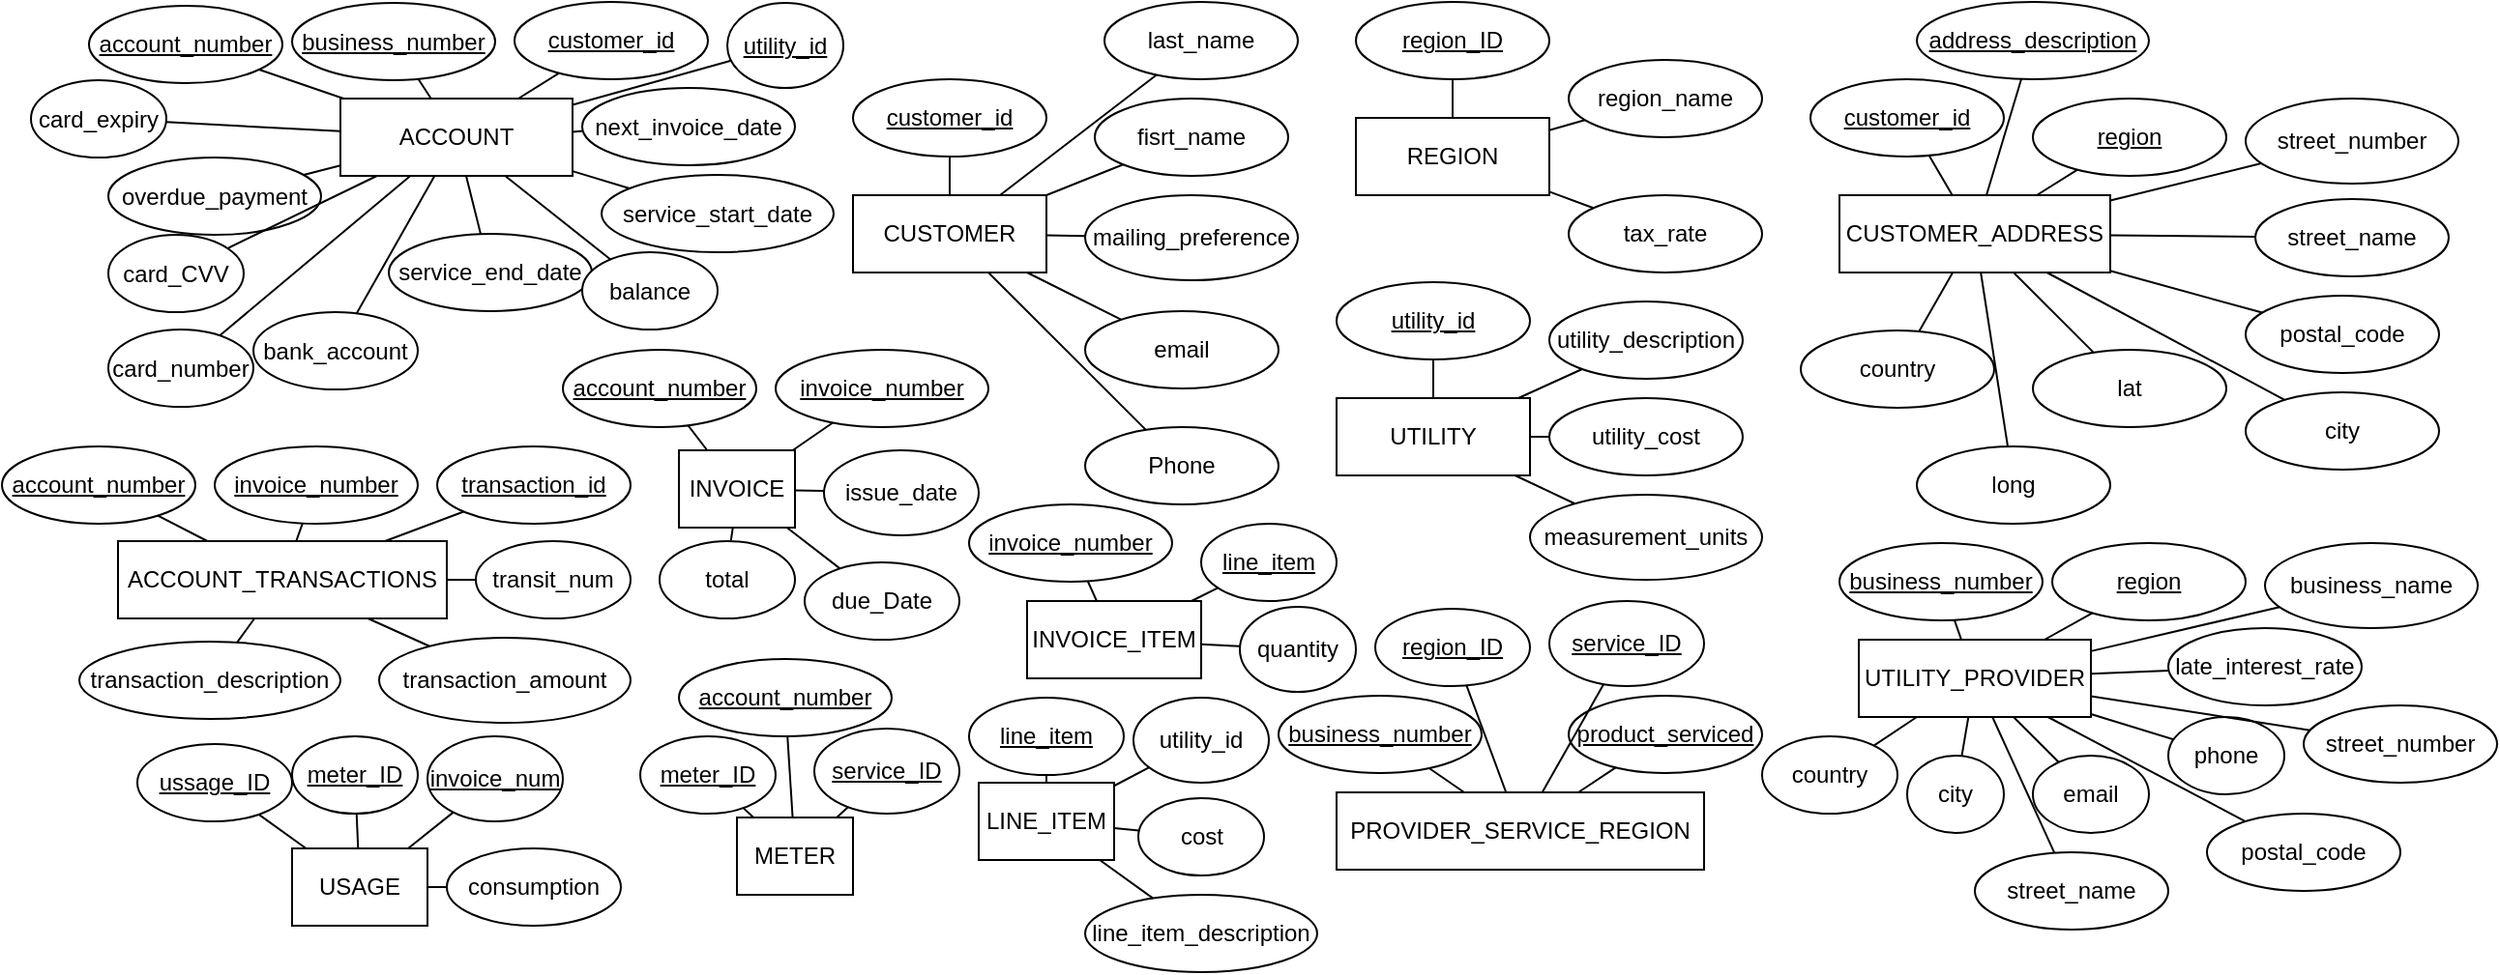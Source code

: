 <mxfile version="21.1.2" type="onedrive">
  <diagram id="R2lEEEUBdFMjLlhIrx00" name="Page-1">
    <mxGraphModel dx="1900" dy="541" grid="1" gridSize="10" guides="1" tooltips="1" connect="1" arrows="1" fold="1" page="1" pageScale="1" pageWidth="850" pageHeight="1100" math="0" shadow="0" extFonts="Permanent Marker^https://fonts.googleapis.com/css?family=Permanent+Marker">
      <root>
        <mxCell id="0" />
        <mxCell id="1" parent="0" />
        <mxCell id="JqbuL05PXMQ_Z3cH12x4-103" value="" style="group" vertex="1" connectable="0" parent="1">
          <mxGeometry x="250" y="145" width="220" height="154" as="geometry" />
        </mxCell>
        <mxCell id="JqbuL05PXMQ_Z3cH12x4-64" value="UTILITY" style="whiteSpace=wrap;html=1;align=center;" vertex="1" parent="JqbuL05PXMQ_Z3cH12x4-103">
          <mxGeometry y="60" width="100" height="40" as="geometry" />
        </mxCell>
        <mxCell id="JqbuL05PXMQ_Z3cH12x4-65" value="utility_cost" style="ellipse;whiteSpace=wrap;html=1;align=center;" vertex="1" parent="JqbuL05PXMQ_Z3cH12x4-103">
          <mxGeometry x="110" y="60" width="100" height="40" as="geometry" />
        </mxCell>
        <mxCell id="JqbuL05PXMQ_Z3cH12x4-66" value="utility_id" style="ellipse;whiteSpace=wrap;html=1;align=center;fontStyle=4;" vertex="1" parent="JqbuL05PXMQ_Z3cH12x4-103">
          <mxGeometry width="100" height="40" as="geometry" />
        </mxCell>
        <mxCell id="JqbuL05PXMQ_Z3cH12x4-67" value="" style="endArrow=none;html=1;rounded=0;" edge="1" parent="JqbuL05PXMQ_Z3cH12x4-103" source="JqbuL05PXMQ_Z3cH12x4-65" target="JqbuL05PXMQ_Z3cH12x4-64">
          <mxGeometry relative="1" as="geometry">
            <mxPoint x="250" y="310" as="sourcePoint" />
            <mxPoint x="410" y="310" as="targetPoint" />
          </mxGeometry>
        </mxCell>
        <mxCell id="JqbuL05PXMQ_Z3cH12x4-68" value="" style="endArrow=none;html=1;rounded=0;" edge="1" parent="JqbuL05PXMQ_Z3cH12x4-103" source="JqbuL05PXMQ_Z3cH12x4-64" target="JqbuL05PXMQ_Z3cH12x4-66">
          <mxGeometry relative="1" as="geometry">
            <mxPoint x="360" y="340" as="sourcePoint" />
            <mxPoint x="520" y="340" as="targetPoint" />
          </mxGeometry>
        </mxCell>
        <mxCell id="JqbuL05PXMQ_Z3cH12x4-69" value="utility_description" style="ellipse;whiteSpace=wrap;html=1;align=center;" vertex="1" parent="JqbuL05PXMQ_Z3cH12x4-103">
          <mxGeometry x="110" y="10" width="100" height="40" as="geometry" />
        </mxCell>
        <mxCell id="JqbuL05PXMQ_Z3cH12x4-70" value="measurement_units" style="ellipse;whiteSpace=wrap;html=1;align=center;" vertex="1" parent="JqbuL05PXMQ_Z3cH12x4-103">
          <mxGeometry x="100" y="110" width="120" height="44" as="geometry" />
        </mxCell>
        <mxCell id="JqbuL05PXMQ_Z3cH12x4-73" value="" style="endArrow=none;html=1;rounded=0;" edge="1" parent="JqbuL05PXMQ_Z3cH12x4-103" source="JqbuL05PXMQ_Z3cH12x4-64" target="JqbuL05PXMQ_Z3cH12x4-70">
          <mxGeometry width="50" height="50" relative="1" as="geometry">
            <mxPoint x="420" y="370" as="sourcePoint" />
            <mxPoint x="470" y="320" as="targetPoint" />
          </mxGeometry>
        </mxCell>
        <mxCell id="JqbuL05PXMQ_Z3cH12x4-74" value="" style="endArrow=none;html=1;rounded=0;" edge="1" parent="JqbuL05PXMQ_Z3cH12x4-103" source="JqbuL05PXMQ_Z3cH12x4-69" target="JqbuL05PXMQ_Z3cH12x4-64">
          <mxGeometry width="50" height="50" relative="1" as="geometry">
            <mxPoint x="420" y="370" as="sourcePoint" />
            <mxPoint x="470" y="320" as="targetPoint" />
          </mxGeometry>
        </mxCell>
        <mxCell id="JqbuL05PXMQ_Z3cH12x4-104" value="" style="group" vertex="1" connectable="0" parent="1">
          <mxGeometry x="260" width="210" height="140" as="geometry" />
        </mxCell>
        <mxCell id="JqbuL05PXMQ_Z3cH12x4-8" value="REGION" style="whiteSpace=wrap;html=1;align=center;" vertex="1" parent="JqbuL05PXMQ_Z3cH12x4-104">
          <mxGeometry y="60" width="100" height="40" as="geometry" />
        </mxCell>
        <mxCell id="JqbuL05PXMQ_Z3cH12x4-9" value="tax_rate" style="ellipse;whiteSpace=wrap;html=1;align=center;" vertex="1" parent="JqbuL05PXMQ_Z3cH12x4-104">
          <mxGeometry x="110" y="100" width="100" height="40" as="geometry" />
        </mxCell>
        <mxCell id="JqbuL05PXMQ_Z3cH12x4-10" value="region_ID" style="ellipse;whiteSpace=wrap;html=1;align=center;fontStyle=4;" vertex="1" parent="JqbuL05PXMQ_Z3cH12x4-104">
          <mxGeometry width="100" height="40" as="geometry" />
        </mxCell>
        <mxCell id="JqbuL05PXMQ_Z3cH12x4-11" value="" style="endArrow=none;html=1;rounded=0;" edge="1" parent="JqbuL05PXMQ_Z3cH12x4-104" source="JqbuL05PXMQ_Z3cH12x4-9" target="JqbuL05PXMQ_Z3cH12x4-8">
          <mxGeometry relative="1" as="geometry">
            <mxPoint x="250" y="310" as="sourcePoint" />
            <mxPoint x="410" y="310" as="targetPoint" />
          </mxGeometry>
        </mxCell>
        <mxCell id="JqbuL05PXMQ_Z3cH12x4-12" value="" style="endArrow=none;html=1;rounded=0;" edge="1" parent="JqbuL05PXMQ_Z3cH12x4-104" source="JqbuL05PXMQ_Z3cH12x4-8" target="JqbuL05PXMQ_Z3cH12x4-10">
          <mxGeometry relative="1" as="geometry">
            <mxPoint x="360" y="340" as="sourcePoint" />
            <mxPoint x="520" y="340" as="targetPoint" />
          </mxGeometry>
        </mxCell>
        <mxCell id="JqbuL05PXMQ_Z3cH12x4-13" value="region_name" style="ellipse;whiteSpace=wrap;html=1;align=center;" vertex="1" parent="JqbuL05PXMQ_Z3cH12x4-104">
          <mxGeometry x="110" y="30" width="100" height="40" as="geometry" />
        </mxCell>
        <mxCell id="JqbuL05PXMQ_Z3cH12x4-18" value="" style="endArrow=none;html=1;rounded=0;" edge="1" parent="JqbuL05PXMQ_Z3cH12x4-104" source="JqbuL05PXMQ_Z3cH12x4-13" target="JqbuL05PXMQ_Z3cH12x4-8">
          <mxGeometry width="50" height="50" relative="1" as="geometry">
            <mxPoint x="420" y="370" as="sourcePoint" />
            <mxPoint x="470" y="320" as="targetPoint" />
          </mxGeometry>
        </mxCell>
        <mxCell id="JqbuL05PXMQ_Z3cH12x4-105" value="" style="group" vertex="1" connectable="0" parent="1">
          <mxGeometry width="230" height="260" as="geometry" />
        </mxCell>
        <mxCell id="LRWGIAvw0TN2qnnzZ5tC-14" value="CUSTOMER" style="whiteSpace=wrap;html=1;align=center;" parent="JqbuL05PXMQ_Z3cH12x4-105" vertex="1">
          <mxGeometry y="100" width="100" height="40" as="geometry" />
        </mxCell>
        <mxCell id="LRWGIAvw0TN2qnnzZ5tC-15" value="fisrt_name" style="ellipse;whiteSpace=wrap;html=1;align=center;" parent="JqbuL05PXMQ_Z3cH12x4-105" vertex="1">
          <mxGeometry x="125" y="50" width="100" height="40" as="geometry" />
        </mxCell>
        <mxCell id="LRWGIAvw0TN2qnnzZ5tC-16" value="customer_id" style="ellipse;whiteSpace=wrap;html=1;align=center;fontStyle=4;" parent="JqbuL05PXMQ_Z3cH12x4-105" vertex="1">
          <mxGeometry y="40" width="100" height="40" as="geometry" />
        </mxCell>
        <mxCell id="LRWGIAvw0TN2qnnzZ5tC-19" value="" style="endArrow=none;html=1;rounded=0;" parent="JqbuL05PXMQ_Z3cH12x4-105" source="LRWGIAvw0TN2qnnzZ5tC-15" target="LRWGIAvw0TN2qnnzZ5tC-14" edge="1">
          <mxGeometry relative="1" as="geometry">
            <mxPoint x="250" y="350" as="sourcePoint" />
            <mxPoint x="410" y="350" as="targetPoint" />
          </mxGeometry>
        </mxCell>
        <mxCell id="LRWGIAvw0TN2qnnzZ5tC-20" value="" style="endArrow=none;html=1;rounded=0;" parent="JqbuL05PXMQ_Z3cH12x4-105" source="LRWGIAvw0TN2qnnzZ5tC-14" target="LRWGIAvw0TN2qnnzZ5tC-16" edge="1">
          <mxGeometry relative="1" as="geometry">
            <mxPoint x="360" y="380" as="sourcePoint" />
            <mxPoint x="520" y="380" as="targetPoint" />
          </mxGeometry>
        </mxCell>
        <mxCell id="FhzsHL18WRju97fQ7zVv-1" value="last_name" style="ellipse;whiteSpace=wrap;html=1;align=center;" parent="JqbuL05PXMQ_Z3cH12x4-105" vertex="1">
          <mxGeometry x="130" width="100" height="40" as="geometry" />
        </mxCell>
        <mxCell id="JqbuL05PXMQ_Z3cH12x4-1" value="mailing_preference" style="ellipse;whiteSpace=wrap;html=1;align=center;" vertex="1" parent="JqbuL05PXMQ_Z3cH12x4-105">
          <mxGeometry x="120" y="100" width="110" height="44" as="geometry" />
        </mxCell>
        <mxCell id="JqbuL05PXMQ_Z3cH12x4-2" value="email" style="ellipse;whiteSpace=wrap;html=1;align=center;" vertex="1" parent="JqbuL05PXMQ_Z3cH12x4-105">
          <mxGeometry x="120" y="160" width="100" height="40" as="geometry" />
        </mxCell>
        <mxCell id="JqbuL05PXMQ_Z3cH12x4-3" value="Phone" style="ellipse;whiteSpace=wrap;html=1;align=center;" vertex="1" parent="JqbuL05PXMQ_Z3cH12x4-105">
          <mxGeometry x="120" y="220" width="100" height="40" as="geometry" />
        </mxCell>
        <mxCell id="JqbuL05PXMQ_Z3cH12x4-4" value="" style="endArrow=none;html=1;rounded=0;" edge="1" parent="JqbuL05PXMQ_Z3cH12x4-105" source="LRWGIAvw0TN2qnnzZ5tC-14" target="JqbuL05PXMQ_Z3cH12x4-1">
          <mxGeometry width="50" height="50" relative="1" as="geometry">
            <mxPoint x="420" y="410" as="sourcePoint" />
            <mxPoint x="470" y="360" as="targetPoint" />
          </mxGeometry>
        </mxCell>
        <mxCell id="JqbuL05PXMQ_Z3cH12x4-5" value="" style="endArrow=none;html=1;rounded=0;" edge="1" parent="JqbuL05PXMQ_Z3cH12x4-105" source="FhzsHL18WRju97fQ7zVv-1" target="LRWGIAvw0TN2qnnzZ5tC-14">
          <mxGeometry width="50" height="50" relative="1" as="geometry">
            <mxPoint x="420" y="410" as="sourcePoint" />
            <mxPoint x="470" y="360" as="targetPoint" />
          </mxGeometry>
        </mxCell>
        <mxCell id="JqbuL05PXMQ_Z3cH12x4-6" value="" style="endArrow=none;html=1;rounded=0;" edge="1" parent="JqbuL05PXMQ_Z3cH12x4-105" source="LRWGIAvw0TN2qnnzZ5tC-14" target="JqbuL05PXMQ_Z3cH12x4-2">
          <mxGeometry width="50" height="50" relative="1" as="geometry">
            <mxPoint x="420" y="410" as="sourcePoint" />
            <mxPoint x="470" y="360" as="targetPoint" />
          </mxGeometry>
        </mxCell>
        <mxCell id="JqbuL05PXMQ_Z3cH12x4-7" value="" style="endArrow=none;html=1;rounded=0;" edge="1" parent="JqbuL05PXMQ_Z3cH12x4-105" source="JqbuL05PXMQ_Z3cH12x4-3" target="LRWGIAvw0TN2qnnzZ5tC-14">
          <mxGeometry width="50" height="50" relative="1" as="geometry">
            <mxPoint x="420" y="410" as="sourcePoint" />
            <mxPoint x="470" y="360" as="targetPoint" />
          </mxGeometry>
        </mxCell>
        <mxCell id="JqbuL05PXMQ_Z3cH12x4-106" value="" style="group" vertex="1" connectable="0" parent="1">
          <mxGeometry x="490" width="340" height="270" as="geometry" />
        </mxCell>
        <mxCell id="JqbuL05PXMQ_Z3cH12x4-21" value="CUSTOMER_ADDRESS" style="whiteSpace=wrap;html=1;align=center;" vertex="1" parent="JqbuL05PXMQ_Z3cH12x4-106">
          <mxGeometry x="20" y="100" width="140" height="40" as="geometry" />
        </mxCell>
        <mxCell id="JqbuL05PXMQ_Z3cH12x4-22" value="&lt;u&gt;region&lt;/u&gt;" style="ellipse;whiteSpace=wrap;html=1;align=center;" vertex="1" parent="JqbuL05PXMQ_Z3cH12x4-106">
          <mxGeometry x="120" y="50" width="100" height="40" as="geometry" />
        </mxCell>
        <mxCell id="JqbuL05PXMQ_Z3cH12x4-23" value="customer_id" style="ellipse;whiteSpace=wrap;html=1;align=center;fontStyle=4;" vertex="1" parent="JqbuL05PXMQ_Z3cH12x4-106">
          <mxGeometry x="5" y="40" width="100" height="40" as="geometry" />
        </mxCell>
        <mxCell id="JqbuL05PXMQ_Z3cH12x4-24" value="" style="endArrow=none;html=1;rounded=0;" edge="1" parent="JqbuL05PXMQ_Z3cH12x4-106" source="JqbuL05PXMQ_Z3cH12x4-22" target="JqbuL05PXMQ_Z3cH12x4-21">
          <mxGeometry relative="1" as="geometry">
            <mxPoint x="270" y="350" as="sourcePoint" />
            <mxPoint x="430" y="350" as="targetPoint" />
          </mxGeometry>
        </mxCell>
        <mxCell id="JqbuL05PXMQ_Z3cH12x4-25" value="" style="endArrow=none;html=1;rounded=0;" edge="1" parent="JqbuL05PXMQ_Z3cH12x4-106" source="JqbuL05PXMQ_Z3cH12x4-21" target="JqbuL05PXMQ_Z3cH12x4-23">
          <mxGeometry relative="1" as="geometry">
            <mxPoint x="380" y="380" as="sourcePoint" />
            <mxPoint x="540" y="380" as="targetPoint" />
          </mxGeometry>
        </mxCell>
        <mxCell id="JqbuL05PXMQ_Z3cH12x4-26" value="&lt;u&gt;address_description&lt;/u&gt;" style="ellipse;whiteSpace=wrap;html=1;align=center;" vertex="1" parent="JqbuL05PXMQ_Z3cH12x4-106">
          <mxGeometry x="60" width="120" height="40" as="geometry" />
        </mxCell>
        <mxCell id="JqbuL05PXMQ_Z3cH12x4-27" value="street_number" style="ellipse;whiteSpace=wrap;html=1;align=center;" vertex="1" parent="JqbuL05PXMQ_Z3cH12x4-106">
          <mxGeometry x="230" y="50" width="110" height="44" as="geometry" />
        </mxCell>
        <mxCell id="JqbuL05PXMQ_Z3cH12x4-28" value="street_name" style="ellipse;whiteSpace=wrap;html=1;align=center;" vertex="1" parent="JqbuL05PXMQ_Z3cH12x4-106">
          <mxGeometry x="235" y="102" width="100" height="40" as="geometry" />
        </mxCell>
        <mxCell id="JqbuL05PXMQ_Z3cH12x4-29" value="postal_code" style="ellipse;whiteSpace=wrap;html=1;align=center;" vertex="1" parent="JqbuL05PXMQ_Z3cH12x4-106">
          <mxGeometry x="230" y="152" width="100" height="40" as="geometry" />
        </mxCell>
        <mxCell id="JqbuL05PXMQ_Z3cH12x4-30" value="" style="endArrow=none;html=1;rounded=0;" edge="1" parent="JqbuL05PXMQ_Z3cH12x4-106" source="JqbuL05PXMQ_Z3cH12x4-21" target="JqbuL05PXMQ_Z3cH12x4-27">
          <mxGeometry width="50" height="50" relative="1" as="geometry">
            <mxPoint x="440" y="410" as="sourcePoint" />
            <mxPoint x="490" y="360" as="targetPoint" />
          </mxGeometry>
        </mxCell>
        <mxCell id="JqbuL05PXMQ_Z3cH12x4-31" value="" style="endArrow=none;html=1;rounded=0;" edge="1" parent="JqbuL05PXMQ_Z3cH12x4-106" source="JqbuL05PXMQ_Z3cH12x4-26" target="JqbuL05PXMQ_Z3cH12x4-21">
          <mxGeometry width="50" height="50" relative="1" as="geometry">
            <mxPoint x="440" y="410" as="sourcePoint" />
            <mxPoint x="490" y="360" as="targetPoint" />
          </mxGeometry>
        </mxCell>
        <mxCell id="JqbuL05PXMQ_Z3cH12x4-32" value="" style="endArrow=none;html=1;rounded=0;" edge="1" parent="JqbuL05PXMQ_Z3cH12x4-106" source="JqbuL05PXMQ_Z3cH12x4-21" target="JqbuL05PXMQ_Z3cH12x4-28">
          <mxGeometry width="50" height="50" relative="1" as="geometry">
            <mxPoint x="440" y="410" as="sourcePoint" />
            <mxPoint x="490" y="360" as="targetPoint" />
          </mxGeometry>
        </mxCell>
        <mxCell id="JqbuL05PXMQ_Z3cH12x4-33" value="" style="endArrow=none;html=1;rounded=0;" edge="1" parent="JqbuL05PXMQ_Z3cH12x4-106" source="JqbuL05PXMQ_Z3cH12x4-29" target="JqbuL05PXMQ_Z3cH12x4-21">
          <mxGeometry width="50" height="50" relative="1" as="geometry">
            <mxPoint x="440" y="410" as="sourcePoint" />
            <mxPoint x="490" y="360" as="targetPoint" />
          </mxGeometry>
        </mxCell>
        <mxCell id="JqbuL05PXMQ_Z3cH12x4-35" value="city" style="ellipse;whiteSpace=wrap;html=1;align=center;" vertex="1" parent="JqbuL05PXMQ_Z3cH12x4-106">
          <mxGeometry x="230" y="202" width="100" height="40" as="geometry" />
        </mxCell>
        <mxCell id="JqbuL05PXMQ_Z3cH12x4-36" value="country" style="ellipse;whiteSpace=wrap;html=1;align=center;" vertex="1" parent="JqbuL05PXMQ_Z3cH12x4-106">
          <mxGeometry y="170" width="100" height="40" as="geometry" />
        </mxCell>
        <mxCell id="JqbuL05PXMQ_Z3cH12x4-37" value="lat" style="ellipse;whiteSpace=wrap;html=1;align=center;" vertex="1" parent="JqbuL05PXMQ_Z3cH12x4-106">
          <mxGeometry x="120" y="180" width="100" height="40" as="geometry" />
        </mxCell>
        <mxCell id="JqbuL05PXMQ_Z3cH12x4-38" value="long" style="ellipse;whiteSpace=wrap;html=1;align=center;" vertex="1" parent="JqbuL05PXMQ_Z3cH12x4-106">
          <mxGeometry x="60" y="230" width="100" height="40" as="geometry" />
        </mxCell>
        <mxCell id="JqbuL05PXMQ_Z3cH12x4-39" value="" style="endArrow=none;html=1;rounded=0;" edge="1" parent="JqbuL05PXMQ_Z3cH12x4-106" source="JqbuL05PXMQ_Z3cH12x4-35" target="JqbuL05PXMQ_Z3cH12x4-21">
          <mxGeometry width="50" height="50" relative="1" as="geometry">
            <mxPoint x="-80" y="280" as="sourcePoint" />
            <mxPoint x="-30" y="230" as="targetPoint" />
          </mxGeometry>
        </mxCell>
        <mxCell id="JqbuL05PXMQ_Z3cH12x4-40" value="" style="endArrow=none;html=1;rounded=0;" edge="1" parent="JqbuL05PXMQ_Z3cH12x4-106" source="JqbuL05PXMQ_Z3cH12x4-37" target="JqbuL05PXMQ_Z3cH12x4-21">
          <mxGeometry width="50" height="50" relative="1" as="geometry">
            <mxPoint x="-80" y="280" as="sourcePoint" />
            <mxPoint x="-30" y="230" as="targetPoint" />
          </mxGeometry>
        </mxCell>
        <mxCell id="JqbuL05PXMQ_Z3cH12x4-41" value="" style="endArrow=none;html=1;rounded=0;" edge="1" parent="JqbuL05PXMQ_Z3cH12x4-106" source="JqbuL05PXMQ_Z3cH12x4-21" target="JqbuL05PXMQ_Z3cH12x4-36">
          <mxGeometry width="50" height="50" relative="1" as="geometry">
            <mxPoint x="-80" y="280" as="sourcePoint" />
            <mxPoint x="-30" y="230" as="targetPoint" />
          </mxGeometry>
        </mxCell>
        <mxCell id="JqbuL05PXMQ_Z3cH12x4-42" value="" style="endArrow=none;html=1;rounded=0;" edge="1" parent="JqbuL05PXMQ_Z3cH12x4-106" source="JqbuL05PXMQ_Z3cH12x4-38" target="JqbuL05PXMQ_Z3cH12x4-21">
          <mxGeometry width="50" height="50" relative="1" as="geometry">
            <mxPoint x="-80" y="280" as="sourcePoint" />
            <mxPoint x="-30" y="230" as="targetPoint" />
          </mxGeometry>
        </mxCell>
        <mxCell id="JqbuL05PXMQ_Z3cH12x4-107" value="" style="group" vertex="1" connectable="0" parent="1">
          <mxGeometry x="470" y="280" width="380" height="200" as="geometry" />
        </mxCell>
        <mxCell id="JqbuL05PXMQ_Z3cH12x4-77" value="UTILITY_PROVIDER" style="whiteSpace=wrap;html=1;align=center;" vertex="1" parent="JqbuL05PXMQ_Z3cH12x4-107">
          <mxGeometry x="50" y="50" width="120" height="40" as="geometry" />
        </mxCell>
        <mxCell id="JqbuL05PXMQ_Z3cH12x4-78" value="&lt;u&gt;region&lt;/u&gt;" style="ellipse;whiteSpace=wrap;html=1;align=center;" vertex="1" parent="JqbuL05PXMQ_Z3cH12x4-107">
          <mxGeometry x="150" width="100" height="40" as="geometry" />
        </mxCell>
        <mxCell id="JqbuL05PXMQ_Z3cH12x4-79" value="business_number" style="ellipse;whiteSpace=wrap;html=1;align=center;fontStyle=4;" vertex="1" parent="JqbuL05PXMQ_Z3cH12x4-107">
          <mxGeometry x="40" width="105" height="40" as="geometry" />
        </mxCell>
        <mxCell id="JqbuL05PXMQ_Z3cH12x4-80" value="" style="endArrow=none;html=1;rounded=0;" edge="1" parent="JqbuL05PXMQ_Z3cH12x4-107" source="JqbuL05PXMQ_Z3cH12x4-78" target="JqbuL05PXMQ_Z3cH12x4-77">
          <mxGeometry relative="1" as="geometry">
            <mxPoint x="300" y="300" as="sourcePoint" />
            <mxPoint x="460" y="300" as="targetPoint" />
          </mxGeometry>
        </mxCell>
        <mxCell id="JqbuL05PXMQ_Z3cH12x4-81" value="" style="endArrow=none;html=1;rounded=0;" edge="1" parent="JqbuL05PXMQ_Z3cH12x4-107" source="JqbuL05PXMQ_Z3cH12x4-77" target="JqbuL05PXMQ_Z3cH12x4-79">
          <mxGeometry relative="1" as="geometry">
            <mxPoint x="410" y="330" as="sourcePoint" />
            <mxPoint x="570" y="330" as="targetPoint" />
          </mxGeometry>
        </mxCell>
        <mxCell id="JqbuL05PXMQ_Z3cH12x4-83" value="business_name" style="ellipse;whiteSpace=wrap;html=1;align=center;" vertex="1" parent="JqbuL05PXMQ_Z3cH12x4-107">
          <mxGeometry x="260" width="110" height="44" as="geometry" />
        </mxCell>
        <mxCell id="JqbuL05PXMQ_Z3cH12x4-84" value="late_interest_rate" style="ellipse;whiteSpace=wrap;html=1;align=center;" vertex="1" parent="JqbuL05PXMQ_Z3cH12x4-107">
          <mxGeometry x="210" y="44" width="100" height="40" as="geometry" />
        </mxCell>
        <mxCell id="JqbuL05PXMQ_Z3cH12x4-85" value="email" style="ellipse;whiteSpace=wrap;html=1;align=center;" vertex="1" parent="JqbuL05PXMQ_Z3cH12x4-107">
          <mxGeometry x="140" y="110" width="60" height="40" as="geometry" />
        </mxCell>
        <mxCell id="JqbuL05PXMQ_Z3cH12x4-86" value="" style="endArrow=none;html=1;rounded=0;" edge="1" parent="JqbuL05PXMQ_Z3cH12x4-107" source="JqbuL05PXMQ_Z3cH12x4-77" target="JqbuL05PXMQ_Z3cH12x4-83">
          <mxGeometry width="50" height="50" relative="1" as="geometry">
            <mxPoint x="470" y="360" as="sourcePoint" />
            <mxPoint x="520" y="310" as="targetPoint" />
          </mxGeometry>
        </mxCell>
        <mxCell id="JqbuL05PXMQ_Z3cH12x4-88" value="" style="endArrow=none;html=1;rounded=0;" edge="1" parent="JqbuL05PXMQ_Z3cH12x4-107" source="JqbuL05PXMQ_Z3cH12x4-77" target="JqbuL05PXMQ_Z3cH12x4-84">
          <mxGeometry width="50" height="50" relative="1" as="geometry">
            <mxPoint x="470" y="360" as="sourcePoint" />
            <mxPoint x="520" y="310" as="targetPoint" />
          </mxGeometry>
        </mxCell>
        <mxCell id="JqbuL05PXMQ_Z3cH12x4-89" value="" style="endArrow=none;html=1;rounded=0;" edge="1" parent="JqbuL05PXMQ_Z3cH12x4-107" source="JqbuL05PXMQ_Z3cH12x4-85" target="JqbuL05PXMQ_Z3cH12x4-77">
          <mxGeometry width="50" height="50" relative="1" as="geometry">
            <mxPoint x="470" y="360" as="sourcePoint" />
            <mxPoint x="520" y="310" as="targetPoint" />
          </mxGeometry>
        </mxCell>
        <mxCell id="JqbuL05PXMQ_Z3cH12x4-90" value="phone" style="ellipse;whiteSpace=wrap;html=1;align=center;" vertex="1" parent="JqbuL05PXMQ_Z3cH12x4-107">
          <mxGeometry x="210" y="90" width="60" height="40" as="geometry" />
        </mxCell>
        <mxCell id="JqbuL05PXMQ_Z3cH12x4-91" value="country" style="ellipse;whiteSpace=wrap;html=1;align=center;" vertex="1" parent="JqbuL05PXMQ_Z3cH12x4-107">
          <mxGeometry y="100" width="70" height="40" as="geometry" />
        </mxCell>
        <mxCell id="JqbuL05PXMQ_Z3cH12x4-92" value="street_number" style="ellipse;whiteSpace=wrap;html=1;align=center;" vertex="1" parent="JqbuL05PXMQ_Z3cH12x4-107">
          <mxGeometry x="280" y="84" width="100" height="40" as="geometry" />
        </mxCell>
        <mxCell id="JqbuL05PXMQ_Z3cH12x4-93" value="street_name" style="ellipse;whiteSpace=wrap;html=1;align=center;" vertex="1" parent="JqbuL05PXMQ_Z3cH12x4-107">
          <mxGeometry x="110" y="160" width="100" height="40" as="geometry" />
        </mxCell>
        <mxCell id="JqbuL05PXMQ_Z3cH12x4-94" value="" style="endArrow=none;html=1;rounded=0;" edge="1" parent="JqbuL05PXMQ_Z3cH12x4-107" source="JqbuL05PXMQ_Z3cH12x4-90" target="JqbuL05PXMQ_Z3cH12x4-77">
          <mxGeometry width="50" height="50" relative="1" as="geometry">
            <mxPoint x="-50" y="230" as="sourcePoint" />
            <mxPoint y="180" as="targetPoint" />
          </mxGeometry>
        </mxCell>
        <mxCell id="JqbuL05PXMQ_Z3cH12x4-95" value="" style="endArrow=none;html=1;rounded=0;" edge="1" parent="JqbuL05PXMQ_Z3cH12x4-107" source="JqbuL05PXMQ_Z3cH12x4-92" target="JqbuL05PXMQ_Z3cH12x4-77">
          <mxGeometry width="50" height="50" relative="1" as="geometry">
            <mxPoint x="-50" y="230" as="sourcePoint" />
            <mxPoint y="180" as="targetPoint" />
          </mxGeometry>
        </mxCell>
        <mxCell id="JqbuL05PXMQ_Z3cH12x4-96" value="" style="endArrow=none;html=1;rounded=0;" edge="1" parent="JqbuL05PXMQ_Z3cH12x4-107" source="JqbuL05PXMQ_Z3cH12x4-77" target="JqbuL05PXMQ_Z3cH12x4-91">
          <mxGeometry width="50" height="50" relative="1" as="geometry">
            <mxPoint x="-50" y="230" as="sourcePoint" />
            <mxPoint y="180" as="targetPoint" />
          </mxGeometry>
        </mxCell>
        <mxCell id="JqbuL05PXMQ_Z3cH12x4-97" value="" style="endArrow=none;html=1;rounded=0;" edge="1" parent="JqbuL05PXMQ_Z3cH12x4-107" source="JqbuL05PXMQ_Z3cH12x4-93" target="JqbuL05PXMQ_Z3cH12x4-77">
          <mxGeometry width="50" height="50" relative="1" as="geometry">
            <mxPoint x="-50" y="230" as="sourcePoint" />
            <mxPoint y="180" as="targetPoint" />
          </mxGeometry>
        </mxCell>
        <mxCell id="JqbuL05PXMQ_Z3cH12x4-98" value="postal_code" style="ellipse;whiteSpace=wrap;html=1;align=center;" vertex="1" parent="JqbuL05PXMQ_Z3cH12x4-107">
          <mxGeometry x="230" y="140" width="100" height="40" as="geometry" />
        </mxCell>
        <mxCell id="JqbuL05PXMQ_Z3cH12x4-99" value="" style="endArrow=none;html=1;rounded=0;" edge="1" parent="JqbuL05PXMQ_Z3cH12x4-107" source="JqbuL05PXMQ_Z3cH12x4-98" target="JqbuL05PXMQ_Z3cH12x4-77">
          <mxGeometry width="50" height="50" relative="1" as="geometry">
            <mxPoint x="30" y="282" as="sourcePoint" />
            <mxPoint x="195" y="142" as="targetPoint" />
          </mxGeometry>
        </mxCell>
        <mxCell id="JqbuL05PXMQ_Z3cH12x4-100" value="city" style="ellipse;whiteSpace=wrap;html=1;align=center;" vertex="1" parent="JqbuL05PXMQ_Z3cH12x4-107">
          <mxGeometry x="75" y="110" width="50" height="40" as="geometry" />
        </mxCell>
        <mxCell id="JqbuL05PXMQ_Z3cH12x4-101" value="" style="endArrow=none;html=1;rounded=0;" edge="1" parent="JqbuL05PXMQ_Z3cH12x4-107" source="JqbuL05PXMQ_Z3cH12x4-100" target="JqbuL05PXMQ_Z3cH12x4-77">
          <mxGeometry width="50" height="50" relative="1" as="geometry">
            <mxPoint x="-160" y="310" as="sourcePoint" />
            <mxPoint x="5" y="170" as="targetPoint" />
          </mxGeometry>
        </mxCell>
        <mxCell id="JqbuL05PXMQ_Z3cH12x4-133" value="" style="group" vertex="1" connectable="0" parent="1">
          <mxGeometry x="220" y="310" width="250" height="139" as="geometry" />
        </mxCell>
        <mxCell id="JqbuL05PXMQ_Z3cH12x4-111" value="business_number" style="ellipse;whiteSpace=wrap;html=1;align=center;fontStyle=4;" vertex="1" parent="JqbuL05PXMQ_Z3cH12x4-133">
          <mxGeometry y="49" width="105" height="40" as="geometry" />
        </mxCell>
        <mxCell id="JqbuL05PXMQ_Z3cH12x4-113" value="" style="endArrow=none;html=1;rounded=0;" edge="1" parent="JqbuL05PXMQ_Z3cH12x4-133" source="JqbuL05PXMQ_Z3cH12x4-109" target="JqbuL05PXMQ_Z3cH12x4-111">
          <mxGeometry relative="1" as="geometry">
            <mxPoint x="410" y="349" as="sourcePoint" />
            <mxPoint x="570" y="349" as="targetPoint" />
          </mxGeometry>
        </mxCell>
        <mxCell id="JqbuL05PXMQ_Z3cH12x4-109" value="PROVIDER_SERVICE_REGION" style="whiteSpace=wrap;html=1;align=center;" vertex="1" parent="JqbuL05PXMQ_Z3cH12x4-133">
          <mxGeometry x="30" y="99" width="190" height="40" as="geometry" />
        </mxCell>
        <mxCell id="JqbuL05PXMQ_Z3cH12x4-110" value="&lt;u&gt;region_ID&lt;/u&gt;" style="ellipse;whiteSpace=wrap;html=1;align=center;" vertex="1" parent="JqbuL05PXMQ_Z3cH12x4-133">
          <mxGeometry x="50" y="4" width="80" height="40" as="geometry" />
        </mxCell>
        <mxCell id="JqbuL05PXMQ_Z3cH12x4-112" value="" style="endArrow=none;html=1;rounded=0;" edge="1" parent="JqbuL05PXMQ_Z3cH12x4-133" source="JqbuL05PXMQ_Z3cH12x4-110" target="JqbuL05PXMQ_Z3cH12x4-109">
          <mxGeometry relative="1" as="geometry">
            <mxPoint x="290" y="339" as="sourcePoint" />
            <mxPoint x="450" y="339" as="targetPoint" />
          </mxGeometry>
        </mxCell>
        <mxCell id="JqbuL05PXMQ_Z3cH12x4-114" value="&lt;u&gt;service_ID&lt;/u&gt;" style="ellipse;whiteSpace=wrap;html=1;align=center;" vertex="1" parent="JqbuL05PXMQ_Z3cH12x4-133">
          <mxGeometry x="140" width="80" height="44" as="geometry" />
        </mxCell>
        <mxCell id="JqbuL05PXMQ_Z3cH12x4-115" value="&lt;u&gt;product_serviced&lt;/u&gt;" style="ellipse;whiteSpace=wrap;html=1;align=center;" vertex="1" parent="JqbuL05PXMQ_Z3cH12x4-133">
          <mxGeometry x="150" y="49" width="100" height="40" as="geometry" />
        </mxCell>
        <mxCell id="JqbuL05PXMQ_Z3cH12x4-117" value="" style="endArrow=none;html=1;rounded=0;" edge="1" parent="JqbuL05PXMQ_Z3cH12x4-133" source="JqbuL05PXMQ_Z3cH12x4-109" target="JqbuL05PXMQ_Z3cH12x4-114">
          <mxGeometry width="50" height="50" relative="1" as="geometry">
            <mxPoint x="460" y="399" as="sourcePoint" />
            <mxPoint x="510" y="349" as="targetPoint" />
          </mxGeometry>
        </mxCell>
        <mxCell id="JqbuL05PXMQ_Z3cH12x4-118" value="" style="endArrow=none;html=1;rounded=0;" edge="1" parent="JqbuL05PXMQ_Z3cH12x4-133" source="JqbuL05PXMQ_Z3cH12x4-109" target="JqbuL05PXMQ_Z3cH12x4-115">
          <mxGeometry width="50" height="50" relative="1" as="geometry">
            <mxPoint x="460" y="399" as="sourcePoint" />
            <mxPoint x="510" y="349" as="targetPoint" />
          </mxGeometry>
        </mxCell>
        <mxCell id="JqbuL05PXMQ_Z3cH12x4-162" value="" style="group" vertex="1" connectable="0" parent="1">
          <mxGeometry x="-425" width="420" height="209.5" as="geometry" />
        </mxCell>
        <mxCell id="JqbuL05PXMQ_Z3cH12x4-137" value="business_number" style="ellipse;whiteSpace=wrap;html=1;align=center;fontStyle=4;" vertex="1" parent="JqbuL05PXMQ_Z3cH12x4-162">
          <mxGeometry x="135" y="0.5" width="105" height="40" as="geometry" />
        </mxCell>
        <mxCell id="JqbuL05PXMQ_Z3cH12x4-139" value="" style="endArrow=none;html=1;rounded=0;" edge="1" parent="JqbuL05PXMQ_Z3cH12x4-162" source="JqbuL05PXMQ_Z3cH12x4-135" target="JqbuL05PXMQ_Z3cH12x4-137">
          <mxGeometry relative="1" as="geometry">
            <mxPoint x="600" y="330.5" as="sourcePoint" />
            <mxPoint x="760" y="330.5" as="targetPoint" />
          </mxGeometry>
        </mxCell>
        <mxCell id="JqbuL05PXMQ_Z3cH12x4-135" value="ACCOUNT" style="whiteSpace=wrap;html=1;align=center;" vertex="1" parent="JqbuL05PXMQ_Z3cH12x4-162">
          <mxGeometry x="160" y="50" width="120" height="40" as="geometry" />
        </mxCell>
        <mxCell id="JqbuL05PXMQ_Z3cH12x4-136" value="&lt;u&gt;customer_id&lt;/u&gt;" style="ellipse;whiteSpace=wrap;html=1;align=center;" vertex="1" parent="JqbuL05PXMQ_Z3cH12x4-162">
          <mxGeometry x="250" width="100" height="40" as="geometry" />
        </mxCell>
        <mxCell id="JqbuL05PXMQ_Z3cH12x4-138" value="" style="endArrow=none;html=1;rounded=0;" edge="1" parent="JqbuL05PXMQ_Z3cH12x4-162" source="JqbuL05PXMQ_Z3cH12x4-136" target="JqbuL05PXMQ_Z3cH12x4-135">
          <mxGeometry relative="1" as="geometry">
            <mxPoint x="410" y="300" as="sourcePoint" />
            <mxPoint x="570" y="300" as="targetPoint" />
          </mxGeometry>
        </mxCell>
        <mxCell id="JqbuL05PXMQ_Z3cH12x4-140" value="&lt;u&gt;utility_id&lt;/u&gt;" style="ellipse;whiteSpace=wrap;html=1;align=center;" vertex="1" parent="JqbuL05PXMQ_Z3cH12x4-162">
          <mxGeometry x="360" y="0.5" width="60" height="44" as="geometry" />
        </mxCell>
        <mxCell id="JqbuL05PXMQ_Z3cH12x4-141" value="&lt;u&gt;account_number&lt;/u&gt;" style="ellipse;whiteSpace=wrap;html=1;align=center;" vertex="1" parent="JqbuL05PXMQ_Z3cH12x4-162">
          <mxGeometry x="30" y="2" width="100" height="40" as="geometry" />
        </mxCell>
        <mxCell id="JqbuL05PXMQ_Z3cH12x4-142" value="card_number" style="ellipse;whiteSpace=wrap;html=1;align=center;" vertex="1" parent="JqbuL05PXMQ_Z3cH12x4-162">
          <mxGeometry x="40" y="169.5" width="75" height="40" as="geometry" />
        </mxCell>
        <mxCell id="JqbuL05PXMQ_Z3cH12x4-143" value="" style="endArrow=none;html=1;rounded=0;" edge="1" parent="JqbuL05PXMQ_Z3cH12x4-162" source="JqbuL05PXMQ_Z3cH12x4-135" target="JqbuL05PXMQ_Z3cH12x4-140">
          <mxGeometry width="50" height="50" relative="1" as="geometry">
            <mxPoint x="580" y="360" as="sourcePoint" />
            <mxPoint x="630" y="310" as="targetPoint" />
          </mxGeometry>
        </mxCell>
        <mxCell id="JqbuL05PXMQ_Z3cH12x4-144" value="" style="endArrow=none;html=1;rounded=0;" edge="1" parent="JqbuL05PXMQ_Z3cH12x4-162" source="JqbuL05PXMQ_Z3cH12x4-135" target="JqbuL05PXMQ_Z3cH12x4-141">
          <mxGeometry width="50" height="50" relative="1" as="geometry">
            <mxPoint x="580" y="360" as="sourcePoint" />
            <mxPoint x="630" y="310" as="targetPoint" />
          </mxGeometry>
        </mxCell>
        <mxCell id="JqbuL05PXMQ_Z3cH12x4-145" value="" style="endArrow=none;html=1;rounded=0;" edge="1" parent="JqbuL05PXMQ_Z3cH12x4-162" source="JqbuL05PXMQ_Z3cH12x4-142" target="JqbuL05PXMQ_Z3cH12x4-135">
          <mxGeometry width="50" height="50" relative="1" as="geometry">
            <mxPoint x="580" y="360" as="sourcePoint" />
            <mxPoint x="630" y="310" as="targetPoint" />
          </mxGeometry>
        </mxCell>
        <mxCell id="JqbuL05PXMQ_Z3cH12x4-146" value="service_start_date" style="ellipse;whiteSpace=wrap;html=1;align=center;" vertex="1" parent="JqbuL05PXMQ_Z3cH12x4-162">
          <mxGeometry x="295" y="89.5" width="120" height="40" as="geometry" />
        </mxCell>
        <mxCell id="JqbuL05PXMQ_Z3cH12x4-147" value="service_end_date" style="ellipse;whiteSpace=wrap;html=1;align=center;" vertex="1" parent="JqbuL05PXMQ_Z3cH12x4-162">
          <mxGeometry x="185" y="120" width="105" height="40" as="geometry" />
        </mxCell>
        <mxCell id="JqbuL05PXMQ_Z3cH12x4-148" value="next_invoice_date" style="ellipse;whiteSpace=wrap;html=1;align=center;" vertex="1" parent="JqbuL05PXMQ_Z3cH12x4-162">
          <mxGeometry x="285" y="44.5" width="110" height="40" as="geometry" />
        </mxCell>
        <mxCell id="JqbuL05PXMQ_Z3cH12x4-149" value="bank_account" style="ellipse;whiteSpace=wrap;html=1;align=center;" vertex="1" parent="JqbuL05PXMQ_Z3cH12x4-162">
          <mxGeometry x="115" y="160.5" width="85" height="40" as="geometry" />
        </mxCell>
        <mxCell id="JqbuL05PXMQ_Z3cH12x4-150" value="" style="endArrow=none;html=1;rounded=0;" edge="1" parent="JqbuL05PXMQ_Z3cH12x4-162" source="JqbuL05PXMQ_Z3cH12x4-146" target="JqbuL05PXMQ_Z3cH12x4-135">
          <mxGeometry width="50" height="50" relative="1" as="geometry">
            <mxPoint x="60" y="230" as="sourcePoint" />
            <mxPoint x="110" y="180" as="targetPoint" />
          </mxGeometry>
        </mxCell>
        <mxCell id="JqbuL05PXMQ_Z3cH12x4-151" value="" style="endArrow=none;html=1;rounded=0;" edge="1" parent="JqbuL05PXMQ_Z3cH12x4-162" source="JqbuL05PXMQ_Z3cH12x4-148" target="JqbuL05PXMQ_Z3cH12x4-135">
          <mxGeometry width="50" height="50" relative="1" as="geometry">
            <mxPoint x="60" y="230" as="sourcePoint" />
            <mxPoint x="110" y="180" as="targetPoint" />
          </mxGeometry>
        </mxCell>
        <mxCell id="JqbuL05PXMQ_Z3cH12x4-152" value="" style="endArrow=none;html=1;rounded=0;" edge="1" parent="JqbuL05PXMQ_Z3cH12x4-162" source="JqbuL05PXMQ_Z3cH12x4-135" target="JqbuL05PXMQ_Z3cH12x4-147">
          <mxGeometry width="50" height="50" relative="1" as="geometry">
            <mxPoint x="60" y="230" as="sourcePoint" />
            <mxPoint x="110" y="180" as="targetPoint" />
          </mxGeometry>
        </mxCell>
        <mxCell id="JqbuL05PXMQ_Z3cH12x4-153" value="" style="endArrow=none;html=1;rounded=0;" edge="1" parent="JqbuL05PXMQ_Z3cH12x4-162" source="JqbuL05PXMQ_Z3cH12x4-149" target="JqbuL05PXMQ_Z3cH12x4-135">
          <mxGeometry width="50" height="50" relative="1" as="geometry">
            <mxPoint x="60" y="230" as="sourcePoint" />
            <mxPoint x="110" y="180" as="targetPoint" />
          </mxGeometry>
        </mxCell>
        <mxCell id="JqbuL05PXMQ_Z3cH12x4-154" value="balance" style="ellipse;whiteSpace=wrap;html=1;align=center;" vertex="1" parent="JqbuL05PXMQ_Z3cH12x4-162">
          <mxGeometry x="285" y="129.5" width="70" height="40" as="geometry" />
        </mxCell>
        <mxCell id="JqbuL05PXMQ_Z3cH12x4-155" value="" style="endArrow=none;html=1;rounded=0;" edge="1" parent="JqbuL05PXMQ_Z3cH12x4-162" source="JqbuL05PXMQ_Z3cH12x4-154" target="JqbuL05PXMQ_Z3cH12x4-135">
          <mxGeometry width="50" height="50" relative="1" as="geometry">
            <mxPoint x="140" y="282" as="sourcePoint" />
            <mxPoint x="305" y="142" as="targetPoint" />
          </mxGeometry>
        </mxCell>
        <mxCell id="JqbuL05PXMQ_Z3cH12x4-156" value="card_expiry" style="ellipse;whiteSpace=wrap;html=1;align=center;" vertex="1" parent="JqbuL05PXMQ_Z3cH12x4-162">
          <mxGeometry y="40.5" width="70" height="40" as="geometry" />
        </mxCell>
        <mxCell id="JqbuL05PXMQ_Z3cH12x4-157" value="" style="endArrow=none;html=1;rounded=0;" edge="1" parent="JqbuL05PXMQ_Z3cH12x4-162" source="JqbuL05PXMQ_Z3cH12x4-156" target="JqbuL05PXMQ_Z3cH12x4-135">
          <mxGeometry width="50" height="50" relative="1" as="geometry">
            <mxPoint x="-50" y="310" as="sourcePoint" />
            <mxPoint x="115" y="170" as="targetPoint" />
          </mxGeometry>
        </mxCell>
        <mxCell id="JqbuL05PXMQ_Z3cH12x4-158" value="card_CVV" style="ellipse;whiteSpace=wrap;html=1;align=center;" vertex="1" parent="JqbuL05PXMQ_Z3cH12x4-162">
          <mxGeometry x="40" y="120.5" width="70" height="40" as="geometry" />
        </mxCell>
        <mxCell id="JqbuL05PXMQ_Z3cH12x4-159" value="overdue_payment" style="ellipse;whiteSpace=wrap;html=1;align=center;" vertex="1" parent="JqbuL05PXMQ_Z3cH12x4-162">
          <mxGeometry x="40" y="80.5" width="110" height="40" as="geometry" />
        </mxCell>
        <mxCell id="JqbuL05PXMQ_Z3cH12x4-160" value="" style="endArrow=none;html=1;rounded=0;" edge="1" parent="JqbuL05PXMQ_Z3cH12x4-162" source="JqbuL05PXMQ_Z3cH12x4-158" target="JqbuL05PXMQ_Z3cH12x4-135">
          <mxGeometry width="50" height="50" relative="1" as="geometry">
            <mxPoint x="400" y="80.5" as="sourcePoint" />
            <mxPoint x="450" y="30.5" as="targetPoint" />
          </mxGeometry>
        </mxCell>
        <mxCell id="JqbuL05PXMQ_Z3cH12x4-161" value="" style="endArrow=none;html=1;rounded=0;" edge="1" parent="JqbuL05PXMQ_Z3cH12x4-162" source="JqbuL05PXMQ_Z3cH12x4-159" target="JqbuL05PXMQ_Z3cH12x4-135">
          <mxGeometry width="50" height="50" relative="1" as="geometry">
            <mxPoint x="400" y="80.5" as="sourcePoint" />
            <mxPoint x="450" y="30.5" as="targetPoint" />
          </mxGeometry>
        </mxCell>
        <mxCell id="JqbuL05PXMQ_Z3cH12x4-185" value="" style="group" vertex="1" connectable="0" parent="1">
          <mxGeometry x="-150" y="180" width="220" height="150" as="geometry" />
        </mxCell>
        <mxCell id="JqbuL05PXMQ_Z3cH12x4-164" value="INVOICE" style="whiteSpace=wrap;html=1;align=center;" vertex="1" parent="JqbuL05PXMQ_Z3cH12x4-185">
          <mxGeometry x="60" y="52" width="60" height="40" as="geometry" />
        </mxCell>
        <mxCell id="JqbuL05PXMQ_Z3cH12x4-166" value="account_number" style="ellipse;whiteSpace=wrap;html=1;align=center;fontStyle=4;" vertex="1" parent="JqbuL05PXMQ_Z3cH12x4-185">
          <mxGeometry width="100" height="40" as="geometry" />
        </mxCell>
        <mxCell id="JqbuL05PXMQ_Z3cH12x4-168" value="" style="endArrow=none;html=1;rounded=0;" edge="1" parent="JqbuL05PXMQ_Z3cH12x4-185" source="JqbuL05PXMQ_Z3cH12x4-164" target="JqbuL05PXMQ_Z3cH12x4-166">
          <mxGeometry relative="1" as="geometry">
            <mxPoint x="380" y="330" as="sourcePoint" />
            <mxPoint x="540" y="330" as="targetPoint" />
          </mxGeometry>
        </mxCell>
        <mxCell id="JqbuL05PXMQ_Z3cH12x4-169" value="&lt;u&gt;invoice_number&lt;/u&gt;" style="ellipse;whiteSpace=wrap;html=1;align=center;" vertex="1" parent="JqbuL05PXMQ_Z3cH12x4-185">
          <mxGeometry x="110" width="110" height="40" as="geometry" />
        </mxCell>
        <mxCell id="JqbuL05PXMQ_Z3cH12x4-170" value="issue_date" style="ellipse;whiteSpace=wrap;html=1;align=center;" vertex="1" parent="JqbuL05PXMQ_Z3cH12x4-185">
          <mxGeometry x="135" y="52" width="80" height="44" as="geometry" />
        </mxCell>
        <mxCell id="JqbuL05PXMQ_Z3cH12x4-171" value="due_Date" style="ellipse;whiteSpace=wrap;html=1;align=center;" vertex="1" parent="JqbuL05PXMQ_Z3cH12x4-185">
          <mxGeometry x="125" y="110" width="80" height="40" as="geometry" />
        </mxCell>
        <mxCell id="JqbuL05PXMQ_Z3cH12x4-172" value="total" style="ellipse;whiteSpace=wrap;html=1;align=center;" vertex="1" parent="JqbuL05PXMQ_Z3cH12x4-185">
          <mxGeometry x="50" y="99" width="70" height="40" as="geometry" />
        </mxCell>
        <mxCell id="JqbuL05PXMQ_Z3cH12x4-173" value="" style="endArrow=none;html=1;rounded=0;" edge="1" parent="JqbuL05PXMQ_Z3cH12x4-185" source="JqbuL05PXMQ_Z3cH12x4-164" target="JqbuL05PXMQ_Z3cH12x4-170">
          <mxGeometry width="50" height="50" relative="1" as="geometry">
            <mxPoint x="152.41" y="78.25" as="sourcePoint" />
            <mxPoint x="522.41" y="332" as="targetPoint" />
          </mxGeometry>
        </mxCell>
        <mxCell id="JqbuL05PXMQ_Z3cH12x4-174" value="" style="endArrow=none;html=1;rounded=0;" edge="1" parent="JqbuL05PXMQ_Z3cH12x4-185" source="JqbuL05PXMQ_Z3cH12x4-169" target="JqbuL05PXMQ_Z3cH12x4-164">
          <mxGeometry width="50" height="50" relative="1" as="geometry">
            <mxPoint x="440" y="360" as="sourcePoint" />
            <mxPoint x="490" y="310" as="targetPoint" />
          </mxGeometry>
        </mxCell>
        <mxCell id="JqbuL05PXMQ_Z3cH12x4-175" value="" style="endArrow=none;html=1;rounded=0;" edge="1" parent="JqbuL05PXMQ_Z3cH12x4-185" source="JqbuL05PXMQ_Z3cH12x4-164" target="JqbuL05PXMQ_Z3cH12x4-171">
          <mxGeometry width="50" height="50" relative="1" as="geometry">
            <mxPoint x="152.41" y="97" as="sourcePoint" />
            <mxPoint x="522.41" y="332" as="targetPoint" />
          </mxGeometry>
        </mxCell>
        <mxCell id="JqbuL05PXMQ_Z3cH12x4-176" value="" style="endArrow=none;html=1;rounded=0;" edge="1" parent="JqbuL05PXMQ_Z3cH12x4-185" source="JqbuL05PXMQ_Z3cH12x4-172" target="JqbuL05PXMQ_Z3cH12x4-164">
          <mxGeometry width="50" height="50" relative="1" as="geometry">
            <mxPoint x="472.41" y="382" as="sourcePoint" />
            <mxPoint x="149.996" y="114" as="targetPoint" />
          </mxGeometry>
        </mxCell>
        <mxCell id="JqbuL05PXMQ_Z3cH12x4-198" value="" style="group" vertex="1" connectable="0" parent="1">
          <mxGeometry x="60" y="360" width="180" height="142" as="geometry" />
        </mxCell>
        <mxCell id="JqbuL05PXMQ_Z3cH12x4-187" value="LINE_ITEM" style="whiteSpace=wrap;html=1;align=center;" vertex="1" parent="JqbuL05PXMQ_Z3cH12x4-198">
          <mxGeometry x="5" y="44" width="70" height="40" as="geometry" />
        </mxCell>
        <mxCell id="JqbuL05PXMQ_Z3cH12x4-188" value="line_item" style="ellipse;whiteSpace=wrap;html=1;align=center;fontStyle=4;" vertex="1" parent="JqbuL05PXMQ_Z3cH12x4-198">
          <mxGeometry width="80" height="40" as="geometry" />
        </mxCell>
        <mxCell id="JqbuL05PXMQ_Z3cH12x4-189" value="" style="endArrow=none;html=1;rounded=0;" edge="1" parent="JqbuL05PXMQ_Z3cH12x4-198" source="JqbuL05PXMQ_Z3cH12x4-187" target="JqbuL05PXMQ_Z3cH12x4-188">
          <mxGeometry relative="1" as="geometry">
            <mxPoint x="335" y="322" as="sourcePoint" />
            <mxPoint x="495" y="322" as="targetPoint" />
          </mxGeometry>
        </mxCell>
        <mxCell id="JqbuL05PXMQ_Z3cH12x4-190" value="line_item_description" style="ellipse;whiteSpace=wrap;html=1;align=center;" vertex="1" parent="JqbuL05PXMQ_Z3cH12x4-198">
          <mxGeometry x="60" y="102" width="120" height="40" as="geometry" />
        </mxCell>
        <mxCell id="JqbuL05PXMQ_Z3cH12x4-191" value="utility_id" style="ellipse;whiteSpace=wrap;html=1;align=center;" vertex="1" parent="JqbuL05PXMQ_Z3cH12x4-198">
          <mxGeometry x="85" width="70" height="44" as="geometry" />
        </mxCell>
        <mxCell id="JqbuL05PXMQ_Z3cH12x4-192" value="cost" style="ellipse;whiteSpace=wrap;html=1;align=center;" vertex="1" parent="JqbuL05PXMQ_Z3cH12x4-198">
          <mxGeometry x="87.5" y="52" width="65" height="40" as="geometry" />
        </mxCell>
        <mxCell id="JqbuL05PXMQ_Z3cH12x4-194" value="" style="endArrow=none;html=1;rounded=0;" edge="1" parent="JqbuL05PXMQ_Z3cH12x4-198" source="JqbuL05PXMQ_Z3cH12x4-187" target="JqbuL05PXMQ_Z3cH12x4-191">
          <mxGeometry width="50" height="50" relative="1" as="geometry">
            <mxPoint x="107.41" y="70.25" as="sourcePoint" />
            <mxPoint x="477.41" y="324" as="targetPoint" />
          </mxGeometry>
        </mxCell>
        <mxCell id="JqbuL05PXMQ_Z3cH12x4-195" value="" style="endArrow=none;html=1;rounded=0;" edge="1" parent="JqbuL05PXMQ_Z3cH12x4-198" source="JqbuL05PXMQ_Z3cH12x4-190" target="JqbuL05PXMQ_Z3cH12x4-187">
          <mxGeometry width="50" height="50" relative="1" as="geometry">
            <mxPoint x="395" y="352" as="sourcePoint" />
            <mxPoint x="445" y="302" as="targetPoint" />
          </mxGeometry>
        </mxCell>
        <mxCell id="JqbuL05PXMQ_Z3cH12x4-196" value="" style="endArrow=none;html=1;rounded=0;" edge="1" parent="JqbuL05PXMQ_Z3cH12x4-198" source="JqbuL05PXMQ_Z3cH12x4-187" target="JqbuL05PXMQ_Z3cH12x4-192">
          <mxGeometry width="50" height="50" relative="1" as="geometry">
            <mxPoint x="107.41" y="89" as="sourcePoint" />
            <mxPoint x="477.41" y="324" as="targetPoint" />
          </mxGeometry>
        </mxCell>
        <mxCell id="JqbuL05PXMQ_Z3cH12x4-209" value="" style="group" vertex="1" connectable="0" parent="1">
          <mxGeometry x="60" y="260" width="200" height="97" as="geometry" />
        </mxCell>
        <mxCell id="JqbuL05PXMQ_Z3cH12x4-200" value="invoice_number" style="ellipse;whiteSpace=wrap;html=1;align=center;fontStyle=4;" vertex="1" parent="JqbuL05PXMQ_Z3cH12x4-209">
          <mxGeometry width="105" height="40" as="geometry" />
        </mxCell>
        <mxCell id="JqbuL05PXMQ_Z3cH12x4-201" value="" style="endArrow=none;html=1;rounded=0;" edge="1" parent="JqbuL05PXMQ_Z3cH12x4-209" source="JqbuL05PXMQ_Z3cH12x4-202" target="JqbuL05PXMQ_Z3cH12x4-200">
          <mxGeometry relative="1" as="geometry">
            <mxPoint x="410" y="300" as="sourcePoint" />
            <mxPoint x="570" y="300" as="targetPoint" />
          </mxGeometry>
        </mxCell>
        <mxCell id="JqbuL05PXMQ_Z3cH12x4-202" value="INVOICE_ITEM" style="whiteSpace=wrap;html=1;align=center;" vertex="1" parent="JqbuL05PXMQ_Z3cH12x4-209">
          <mxGeometry x="30" y="50" width="90" height="40" as="geometry" />
        </mxCell>
        <mxCell id="JqbuL05PXMQ_Z3cH12x4-203" value="&lt;u&gt;line_item&lt;/u&gt;" style="ellipse;whiteSpace=wrap;html=1;align=center;" vertex="1" parent="JqbuL05PXMQ_Z3cH12x4-209">
          <mxGeometry x="120" y="10" width="70" height="40" as="geometry" />
        </mxCell>
        <mxCell id="JqbuL05PXMQ_Z3cH12x4-204" value="" style="endArrow=none;html=1;rounded=0;" edge="1" parent="JqbuL05PXMQ_Z3cH12x4-209" source="JqbuL05PXMQ_Z3cH12x4-203" target="JqbuL05PXMQ_Z3cH12x4-202">
          <mxGeometry relative="1" as="geometry">
            <mxPoint x="290" y="290" as="sourcePoint" />
            <mxPoint x="450" y="290" as="targetPoint" />
          </mxGeometry>
        </mxCell>
        <mxCell id="JqbuL05PXMQ_Z3cH12x4-205" value="&lt;span&gt;quantity&lt;/span&gt;" style="ellipse;whiteSpace=wrap;html=1;align=center;fontStyle=0" vertex="1" parent="JqbuL05PXMQ_Z3cH12x4-209">
          <mxGeometry x="140" y="53" width="60" height="44" as="geometry" />
        </mxCell>
        <mxCell id="JqbuL05PXMQ_Z3cH12x4-207" value="" style="endArrow=none;html=1;rounded=0;" edge="1" parent="JqbuL05PXMQ_Z3cH12x4-209" source="JqbuL05PXMQ_Z3cH12x4-202" target="JqbuL05PXMQ_Z3cH12x4-205">
          <mxGeometry width="50" height="50" relative="1" as="geometry">
            <mxPoint x="460" y="350" as="sourcePoint" />
            <mxPoint x="510" y="300" as="targetPoint" />
          </mxGeometry>
        </mxCell>
        <mxCell id="JqbuL05PXMQ_Z3cH12x4-240" value="" style="group" vertex="1" connectable="0" parent="1">
          <mxGeometry x="-440" y="230" width="325" height="143" as="geometry" />
        </mxCell>
        <mxCell id="JqbuL05PXMQ_Z3cH12x4-211" value="invoice_number" style="ellipse;whiteSpace=wrap;html=1;align=center;fontStyle=4;" vertex="1" parent="JqbuL05PXMQ_Z3cH12x4-240">
          <mxGeometry x="110" width="105" height="40" as="geometry" />
        </mxCell>
        <mxCell id="JqbuL05PXMQ_Z3cH12x4-212" value="" style="endArrow=none;html=1;rounded=0;" edge="1" parent="JqbuL05PXMQ_Z3cH12x4-240" source="JqbuL05PXMQ_Z3cH12x4-213" target="JqbuL05PXMQ_Z3cH12x4-211">
          <mxGeometry relative="1" as="geometry">
            <mxPoint x="550" y="329.5" as="sourcePoint" />
            <mxPoint x="710" y="329.5" as="targetPoint" />
          </mxGeometry>
        </mxCell>
        <mxCell id="JqbuL05PXMQ_Z3cH12x4-213" value="ACCOUNT_TRANSACTIONS" style="whiteSpace=wrap;html=1;align=center;" vertex="1" parent="JqbuL05PXMQ_Z3cH12x4-240">
          <mxGeometry x="60" y="49" width="170" height="40" as="geometry" />
        </mxCell>
        <mxCell id="JqbuL05PXMQ_Z3cH12x4-214" value="&lt;u&gt;transaction_id&lt;/u&gt;" style="ellipse;whiteSpace=wrap;html=1;align=center;" vertex="1" parent="JqbuL05PXMQ_Z3cH12x4-240">
          <mxGeometry x="225" width="100" height="40" as="geometry" />
        </mxCell>
        <mxCell id="JqbuL05PXMQ_Z3cH12x4-215" value="" style="endArrow=none;html=1;rounded=0;" edge="1" parent="JqbuL05PXMQ_Z3cH12x4-240" source="JqbuL05PXMQ_Z3cH12x4-214" target="JqbuL05PXMQ_Z3cH12x4-213">
          <mxGeometry relative="1" as="geometry">
            <mxPoint x="360" y="299" as="sourcePoint" />
            <mxPoint x="520" y="299" as="targetPoint" />
          </mxGeometry>
        </mxCell>
        <mxCell id="JqbuL05PXMQ_Z3cH12x4-216" value="transaction_amount" style="ellipse;whiteSpace=wrap;html=1;align=center;" vertex="1" parent="JqbuL05PXMQ_Z3cH12x4-240">
          <mxGeometry x="195" y="99" width="130" height="44" as="geometry" />
        </mxCell>
        <mxCell id="JqbuL05PXMQ_Z3cH12x4-217" value="&lt;u&gt;account_number&lt;/u&gt;" style="ellipse;whiteSpace=wrap;html=1;align=center;" vertex="1" parent="JqbuL05PXMQ_Z3cH12x4-240">
          <mxGeometry width="100" height="40" as="geometry" />
        </mxCell>
        <mxCell id="JqbuL05PXMQ_Z3cH12x4-219" value="" style="endArrow=none;html=1;rounded=0;" edge="1" parent="JqbuL05PXMQ_Z3cH12x4-240" source="JqbuL05PXMQ_Z3cH12x4-213" target="JqbuL05PXMQ_Z3cH12x4-216">
          <mxGeometry width="50" height="50" relative="1" as="geometry">
            <mxPoint x="530" y="359" as="sourcePoint" />
            <mxPoint x="580" y="309" as="targetPoint" />
          </mxGeometry>
        </mxCell>
        <mxCell id="JqbuL05PXMQ_Z3cH12x4-220" value="" style="endArrow=none;html=1;rounded=0;" edge="1" parent="JqbuL05PXMQ_Z3cH12x4-240" source="JqbuL05PXMQ_Z3cH12x4-213" target="JqbuL05PXMQ_Z3cH12x4-217">
          <mxGeometry width="50" height="50" relative="1" as="geometry">
            <mxPoint x="530" y="359" as="sourcePoint" />
            <mxPoint x="580" y="309" as="targetPoint" />
          </mxGeometry>
        </mxCell>
        <mxCell id="JqbuL05PXMQ_Z3cH12x4-222" value="transit_num" style="ellipse;whiteSpace=wrap;html=1;align=center;" vertex="1" parent="JqbuL05PXMQ_Z3cH12x4-240">
          <mxGeometry x="245" y="49" width="80" height="40" as="geometry" />
        </mxCell>
        <mxCell id="JqbuL05PXMQ_Z3cH12x4-224" value="transaction_description" style="ellipse;whiteSpace=wrap;html=1;align=center;" vertex="1" parent="JqbuL05PXMQ_Z3cH12x4-240">
          <mxGeometry x="40" y="101" width="135" height="40" as="geometry" />
        </mxCell>
        <mxCell id="JqbuL05PXMQ_Z3cH12x4-226" value="" style="endArrow=none;html=1;rounded=0;" edge="1" parent="JqbuL05PXMQ_Z3cH12x4-240" source="JqbuL05PXMQ_Z3cH12x4-222" target="JqbuL05PXMQ_Z3cH12x4-213">
          <mxGeometry width="50" height="50" relative="1" as="geometry">
            <mxPoint x="10" y="229" as="sourcePoint" />
            <mxPoint x="60" y="179" as="targetPoint" />
          </mxGeometry>
        </mxCell>
        <mxCell id="JqbuL05PXMQ_Z3cH12x4-227" value="" style="endArrow=none;html=1;rounded=0;" edge="1" parent="JqbuL05PXMQ_Z3cH12x4-240" source="JqbuL05PXMQ_Z3cH12x4-224" target="JqbuL05PXMQ_Z3cH12x4-213">
          <mxGeometry width="50" height="50" relative="1" as="geometry">
            <mxPoint x="10" y="229" as="sourcePoint" />
            <mxPoint x="60" y="179" as="targetPoint" />
          </mxGeometry>
        </mxCell>
        <mxCell id="JqbuL05PXMQ_Z3cH12x4-253" value="" style="group" vertex="1" connectable="0" parent="1">
          <mxGeometry x="-110" y="340" width="165" height="122" as="geometry" />
        </mxCell>
        <mxCell id="JqbuL05PXMQ_Z3cH12x4-242" value="METER" style="whiteSpace=wrap;html=1;align=center;" vertex="1" parent="JqbuL05PXMQ_Z3cH12x4-253">
          <mxGeometry x="50" y="82" width="60" height="40" as="geometry" />
        </mxCell>
        <mxCell id="JqbuL05PXMQ_Z3cH12x4-243" value="meter_ID" style="ellipse;whiteSpace=wrap;html=1;align=center;fontStyle=4;" vertex="1" parent="JqbuL05PXMQ_Z3cH12x4-253">
          <mxGeometry y="40" width="70" height="40" as="geometry" />
        </mxCell>
        <mxCell id="JqbuL05PXMQ_Z3cH12x4-244" value="" style="endArrow=none;html=1;rounded=0;" edge="1" parent="JqbuL05PXMQ_Z3cH12x4-253" source="JqbuL05PXMQ_Z3cH12x4-242" target="JqbuL05PXMQ_Z3cH12x4-243">
          <mxGeometry relative="1" as="geometry">
            <mxPoint x="370" y="360" as="sourcePoint" />
            <mxPoint x="530" y="360" as="targetPoint" />
          </mxGeometry>
        </mxCell>
        <mxCell id="JqbuL05PXMQ_Z3cH12x4-245" value="&lt;u&gt;account_number&lt;/u&gt;" style="ellipse;whiteSpace=wrap;html=1;align=center;" vertex="1" parent="JqbuL05PXMQ_Z3cH12x4-253">
          <mxGeometry x="20" width="110" height="40" as="geometry" />
        </mxCell>
        <mxCell id="JqbuL05PXMQ_Z3cH12x4-246" value="&lt;u&gt;service_ID&lt;/u&gt;" style="ellipse;whiteSpace=wrap;html=1;align=center;" vertex="1" parent="JqbuL05PXMQ_Z3cH12x4-253">
          <mxGeometry x="90" y="36" width="75" height="44" as="geometry" />
        </mxCell>
        <mxCell id="JqbuL05PXMQ_Z3cH12x4-249" value="" style="endArrow=none;html=1;rounded=0;" edge="1" parent="JqbuL05PXMQ_Z3cH12x4-253" source="JqbuL05PXMQ_Z3cH12x4-242" target="JqbuL05PXMQ_Z3cH12x4-246">
          <mxGeometry width="50" height="50" relative="1" as="geometry">
            <mxPoint x="142.41" y="108.25" as="sourcePoint" />
            <mxPoint x="512.41" y="362" as="targetPoint" />
          </mxGeometry>
        </mxCell>
        <mxCell id="JqbuL05PXMQ_Z3cH12x4-250" value="" style="endArrow=none;html=1;rounded=0;" edge="1" parent="JqbuL05PXMQ_Z3cH12x4-253" source="JqbuL05PXMQ_Z3cH12x4-245" target="JqbuL05PXMQ_Z3cH12x4-242">
          <mxGeometry width="50" height="50" relative="1" as="geometry">
            <mxPoint x="430" y="390" as="sourcePoint" />
            <mxPoint x="480" y="340" as="targetPoint" />
          </mxGeometry>
        </mxCell>
        <mxCell id="JqbuL05PXMQ_Z3cH12x4-264" value="" style="group" vertex="1" connectable="0" parent="1">
          <mxGeometry x="-370" y="380" width="250" height="98" as="geometry" />
        </mxCell>
        <mxCell id="JqbuL05PXMQ_Z3cH12x4-255" value="USAGE" style="whiteSpace=wrap;html=1;align=center;" vertex="1" parent="JqbuL05PXMQ_Z3cH12x4-264">
          <mxGeometry x="80" y="58" width="70" height="40" as="geometry" />
        </mxCell>
        <mxCell id="JqbuL05PXMQ_Z3cH12x4-256" value="ussage_ID" style="ellipse;whiteSpace=wrap;html=1;align=center;fontStyle=4;" vertex="1" parent="JqbuL05PXMQ_Z3cH12x4-264">
          <mxGeometry y="4" width="80" height="40" as="geometry" />
        </mxCell>
        <mxCell id="JqbuL05PXMQ_Z3cH12x4-257" value="" style="endArrow=none;html=1;rounded=0;" edge="1" parent="JqbuL05PXMQ_Z3cH12x4-264" source="JqbuL05PXMQ_Z3cH12x4-255" target="JqbuL05PXMQ_Z3cH12x4-256">
          <mxGeometry relative="1" as="geometry">
            <mxPoint x="355" y="210" as="sourcePoint" />
            <mxPoint x="515" y="210" as="targetPoint" />
          </mxGeometry>
        </mxCell>
        <mxCell id="JqbuL05PXMQ_Z3cH12x4-258" value="consumption" style="ellipse;whiteSpace=wrap;html=1;align=center;" vertex="1" parent="JqbuL05PXMQ_Z3cH12x4-264">
          <mxGeometry x="160" y="58" width="90" height="40" as="geometry" />
        </mxCell>
        <mxCell id="JqbuL05PXMQ_Z3cH12x4-259" value="&lt;u&gt;invoice_num&lt;/u&gt;" style="ellipse;whiteSpace=wrap;html=1;align=center;" vertex="1" parent="JqbuL05PXMQ_Z3cH12x4-264">
          <mxGeometry x="150" width="70" height="44" as="geometry" />
        </mxCell>
        <mxCell id="JqbuL05PXMQ_Z3cH12x4-260" value="&lt;u&gt;meter_ID&lt;/u&gt;" style="ellipse;whiteSpace=wrap;html=1;align=center;" vertex="1" parent="JqbuL05PXMQ_Z3cH12x4-264">
          <mxGeometry x="80" width="65" height="40" as="geometry" />
        </mxCell>
        <mxCell id="JqbuL05PXMQ_Z3cH12x4-261" value="" style="endArrow=none;html=1;rounded=0;" edge="1" parent="JqbuL05PXMQ_Z3cH12x4-264" source="JqbuL05PXMQ_Z3cH12x4-255" target="JqbuL05PXMQ_Z3cH12x4-259">
          <mxGeometry width="50" height="50" relative="1" as="geometry">
            <mxPoint x="127.41" y="-41.75" as="sourcePoint" />
            <mxPoint x="497.41" y="212" as="targetPoint" />
          </mxGeometry>
        </mxCell>
        <mxCell id="JqbuL05PXMQ_Z3cH12x4-262" value="" style="endArrow=none;html=1;rounded=0;" edge="1" parent="JqbuL05PXMQ_Z3cH12x4-264" source="JqbuL05PXMQ_Z3cH12x4-258" target="JqbuL05PXMQ_Z3cH12x4-255">
          <mxGeometry width="50" height="50" relative="1" as="geometry">
            <mxPoint x="415" y="240" as="sourcePoint" />
            <mxPoint x="465" y="190" as="targetPoint" />
          </mxGeometry>
        </mxCell>
        <mxCell id="JqbuL05PXMQ_Z3cH12x4-263" value="" style="endArrow=none;html=1;rounded=0;" edge="1" parent="JqbuL05PXMQ_Z3cH12x4-264" source="JqbuL05PXMQ_Z3cH12x4-255" target="JqbuL05PXMQ_Z3cH12x4-260">
          <mxGeometry width="50" height="50" relative="1" as="geometry">
            <mxPoint x="127.41" y="-23" as="sourcePoint" />
            <mxPoint x="497.41" y="212" as="targetPoint" />
          </mxGeometry>
        </mxCell>
      </root>
    </mxGraphModel>
  </diagram>
</mxfile>
